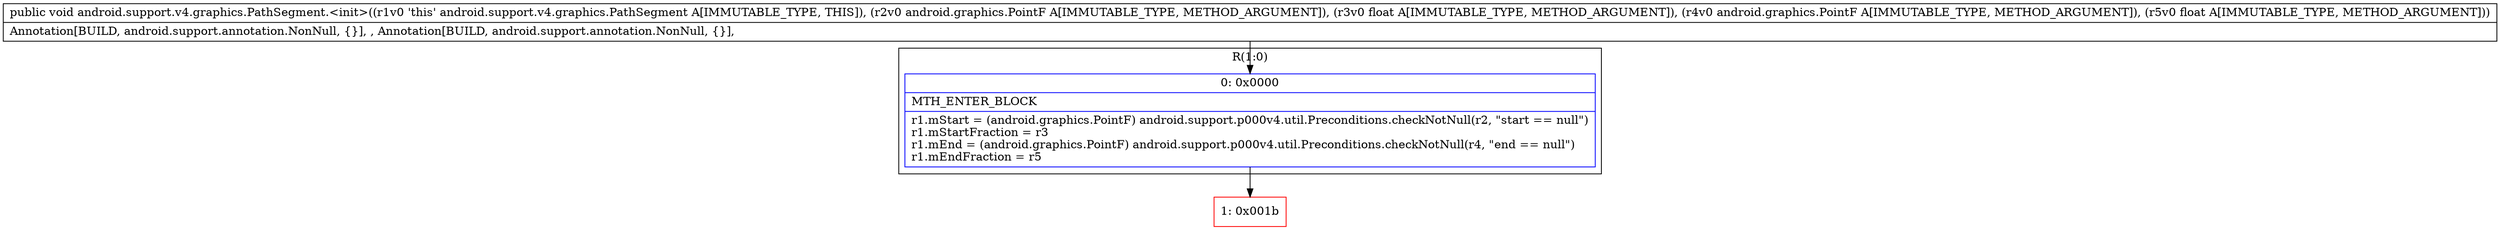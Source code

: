 digraph "CFG forandroid.support.v4.graphics.PathSegment.\<init\>(Landroid\/graphics\/PointF;FLandroid\/graphics\/PointF;F)V" {
subgraph cluster_Region_1931138173 {
label = "R(1:0)";
node [shape=record,color=blue];
Node_0 [shape=record,label="{0\:\ 0x0000|MTH_ENTER_BLOCK\l|r1.mStart = (android.graphics.PointF) android.support.p000v4.util.Preconditions.checkNotNull(r2, \"start == null\")\lr1.mStartFraction = r3\lr1.mEnd = (android.graphics.PointF) android.support.p000v4.util.Preconditions.checkNotNull(r4, \"end == null\")\lr1.mEndFraction = r5\l}"];
}
Node_1 [shape=record,color=red,label="{1\:\ 0x001b}"];
MethodNode[shape=record,label="{public void android.support.v4.graphics.PathSegment.\<init\>((r1v0 'this' android.support.v4.graphics.PathSegment A[IMMUTABLE_TYPE, THIS]), (r2v0 android.graphics.PointF A[IMMUTABLE_TYPE, METHOD_ARGUMENT]), (r3v0 float A[IMMUTABLE_TYPE, METHOD_ARGUMENT]), (r4v0 android.graphics.PointF A[IMMUTABLE_TYPE, METHOD_ARGUMENT]), (r5v0 float A[IMMUTABLE_TYPE, METHOD_ARGUMENT]))  | Annotation[BUILD, android.support.annotation.NonNull, \{\}], , Annotation[BUILD, android.support.annotation.NonNull, \{\}], \l}"];
MethodNode -> Node_0;
Node_0 -> Node_1;
}

